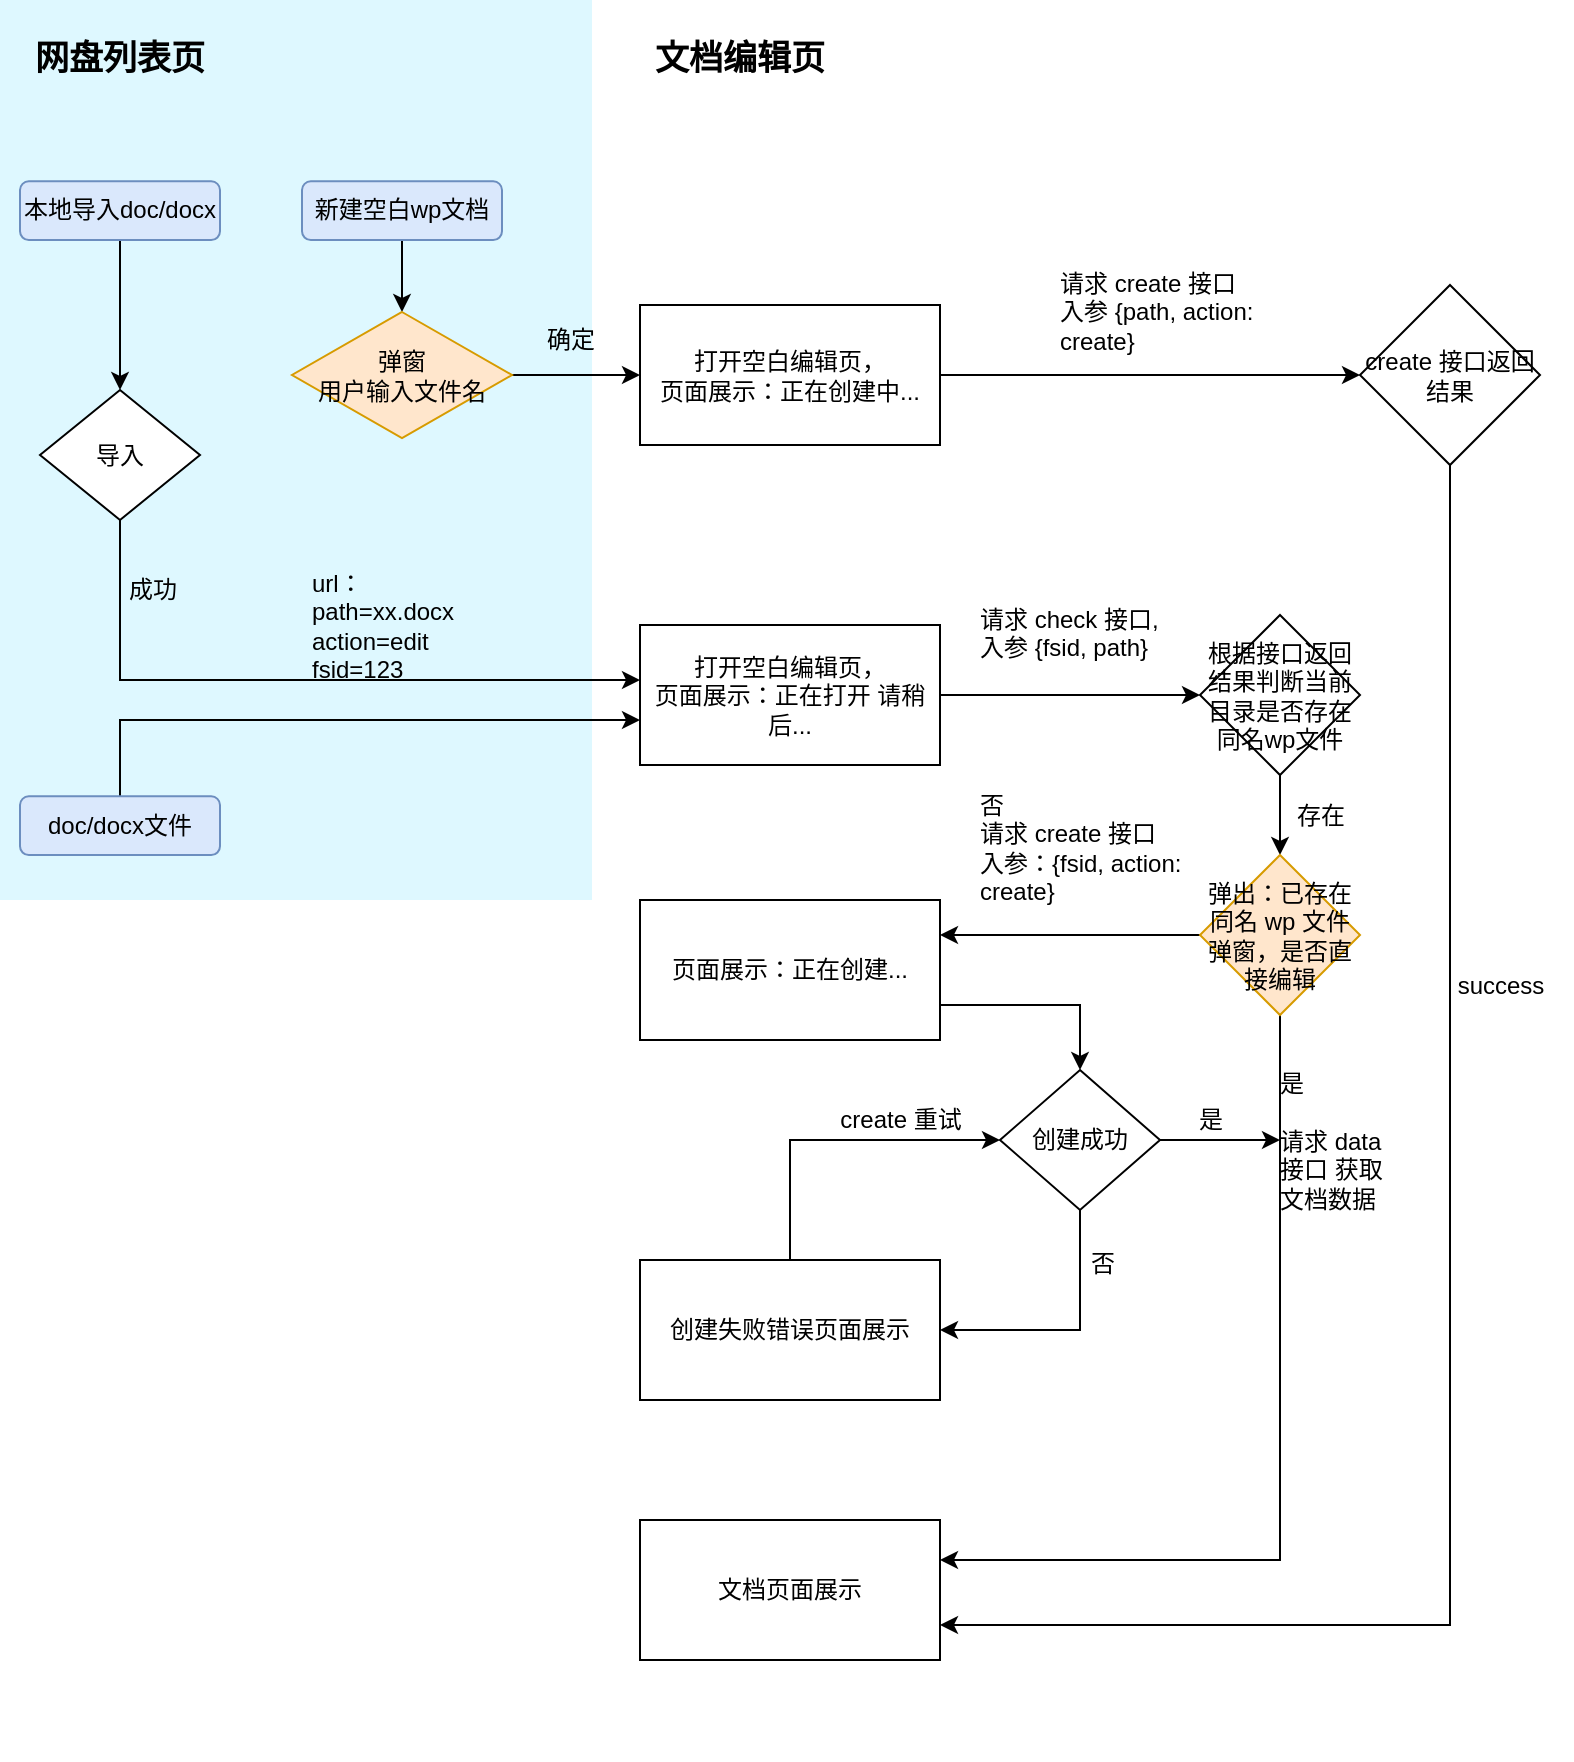 <mxfile version="13.1.12" type="github"><diagram id="Zyiit8WRXVwheUQ-SJ99" name="Page-1"><mxGraphModel dx="1351" dy="727" grid="1" gridSize="10" guides="1" tooltips="1" connect="1" arrows="1" fold="1" page="1" pageScale="1" pageWidth="827" pageHeight="1169" math="0" shadow="0"><root><mxCell id="0"/><mxCell id="1" parent="0"/><mxCell id="uxCuHHejZAC-gQjQRYmj-121" value="" style="rounded=0;whiteSpace=wrap;html=1;fontSize=12;dashed=1;strokeColor=none;" vertex="1" parent="1"><mxGeometry x="325" y="165" width="481" height="785" as="geometry"/></mxCell><mxCell id="uxCuHHejZAC-gQjQRYmj-120" value="" style="rounded=0;whiteSpace=wrap;html=1;fillColor=#DEF8FF;fontSize=12;dashed=1;strokeColor=none;" vertex="1" parent="1"><mxGeometry x="20" y="70" width="296" height="450" as="geometry"/></mxCell><mxCell id="uxCuHHejZAC-gQjQRYmj-5" style="edgeStyle=orthogonalEdgeStyle;rounded=0;orthogonalLoop=1;jettySize=auto;html=1;exitX=0.5;exitY=1;exitDx=0;exitDy=0;entryX=0.5;entryY=0;entryDx=0;entryDy=0;" edge="1" parent="1" source="uxCuHHejZAC-gQjQRYmj-1" target="uxCuHHejZAC-gQjQRYmj-15"><mxGeometry relative="1" as="geometry"><mxPoint x="291" y="258.13" as="targetPoint"/><Array as="points"/></mxGeometry></mxCell><mxCell id="uxCuHHejZAC-gQjQRYmj-1" value="新建空白wp文档" style="rounded=1;whiteSpace=wrap;html=1;fillColor=#dae8fc;strokeColor=#6c8ebf;" vertex="1" parent="1"><mxGeometry x="171" y="160.63" width="100" height="29.37" as="geometry"/></mxCell><mxCell id="uxCuHHejZAC-gQjQRYmj-19" style="edgeStyle=orthogonalEdgeStyle;rounded=0;orthogonalLoop=1;jettySize=auto;html=1;exitX=1;exitY=0.5;exitDx=0;exitDy=0;" edge="1" parent="1" source="uxCuHHejZAC-gQjQRYmj-15"><mxGeometry relative="1" as="geometry"><mxPoint x="340" y="257.5" as="targetPoint"/></mxGeometry></mxCell><mxCell id="uxCuHHejZAC-gQjQRYmj-15" value="弹窗&lt;br&gt;用户输入文件名" style="rhombus;whiteSpace=wrap;html=1;fillColor=#ffe6cc;strokeColor=#d79b00;" vertex="1" parent="1"><mxGeometry x="166" y="226" width="110" height="63" as="geometry"/></mxCell><mxCell id="uxCuHHejZAC-gQjQRYmj-20" value="确定" style="text;html=1;align=center;verticalAlign=middle;resizable=0;points=[];autosize=1;" vertex="1" parent="1"><mxGeometry x="285" y="230" width="40" height="20" as="geometry"/></mxCell><mxCell id="uxCuHHejZAC-gQjQRYmj-26" value="" style="edgeStyle=orthogonalEdgeStyle;rounded=0;orthogonalLoop=1;jettySize=auto;html=1;entryX=0;entryY=0.5;entryDx=0;entryDy=0;" edge="1" parent="1" source="uxCuHHejZAC-gQjQRYmj-22" target="uxCuHHejZAC-gQjQRYmj-25"><mxGeometry relative="1" as="geometry"><Array as="points"/></mxGeometry></mxCell><mxCell id="uxCuHHejZAC-gQjQRYmj-22" value="&lt;span&gt;打开空白编辑页，&lt;br&gt;&lt;/span&gt;页面展示：正在创建中..." style="rounded=0;whiteSpace=wrap;html=1;" vertex="1" parent="1"><mxGeometry x="340" y="222.5" width="150" height="70" as="geometry"/></mxCell><mxCell id="uxCuHHejZAC-gQjQRYmj-88" value="" style="edgeStyle=orthogonalEdgeStyle;rounded=0;orthogonalLoop=1;jettySize=auto;html=1;fontSize=12;exitX=1;exitY=0.75;exitDx=0;exitDy=0;" edge="1" parent="1" source="uxCuHHejZAC-gQjQRYmj-51" target="uxCuHHejZAC-gQjQRYmj-87"><mxGeometry relative="1" as="geometry"><Array as="points"><mxPoint x="560" y="573"/></Array></mxGeometry></mxCell><mxCell id="uxCuHHejZAC-gQjQRYmj-51" value="页面展示：正在创建..." style="rounded=0;whiteSpace=wrap;html=1;" vertex="1" parent="1"><mxGeometry x="340" y="520" width="150" height="70" as="geometry"/></mxCell><mxCell id="uxCuHHejZAC-gQjQRYmj-36" value="" style="edgeStyle=orthogonalEdgeStyle;rounded=0;orthogonalLoop=1;jettySize=auto;html=1;entryX=1;entryY=0.75;entryDx=0;entryDy=0;exitX=0.5;exitY=1;exitDx=0;exitDy=0;" edge="1" parent="1" source="uxCuHHejZAC-gQjQRYmj-25" target="uxCuHHejZAC-gQjQRYmj-78"><mxGeometry relative="1" as="geometry"><mxPoint x="735" y="302.5" as="sourcePoint"/><mxPoint x="700" y="922.5" as="targetPoint"/><Array as="points"><mxPoint x="745" y="883"/></Array></mxGeometry></mxCell><mxCell id="uxCuHHejZAC-gQjQRYmj-25" value="create 接口返回结果" style="rhombus;whiteSpace=wrap;html=1;" vertex="1" parent="1"><mxGeometry x="700" y="212.5" width="90" height="90" as="geometry"/></mxCell><mxCell id="uxCuHHejZAC-gQjQRYmj-27" style="edgeStyle=orthogonalEdgeStyle;rounded=0;orthogonalLoop=1;jettySize=auto;html=1;exitX=0.5;exitY=1;exitDx=0;exitDy=0;" edge="1" parent="1" source="uxCuHHejZAC-gQjQRYmj-25" target="uxCuHHejZAC-gQjQRYmj-25"><mxGeometry relative="1" as="geometry"/></mxCell><mxCell id="uxCuHHejZAC-gQjQRYmj-31" value="success" style="text;html=1;align=center;verticalAlign=middle;resizable=0;points=[];autosize=1;" vertex="1" parent="1"><mxGeometry x="740" y="552.5" width="60" height="20" as="geometry"/></mxCell><mxCell id="uxCuHHejZAC-gQjQRYmj-72" value="" style="edgeStyle=orthogonalEdgeStyle;rounded=0;orthogonalLoop=1;jettySize=auto;html=1;fontSize=12;exitX=0.5;exitY=0;exitDx=0;exitDy=0;" edge="1" parent="1" source="uxCuHHejZAC-gQjQRYmj-118" target="uxCuHHejZAC-gQjQRYmj-55"><mxGeometry relative="1" as="geometry"><mxPoint x="85" y="452.5" as="sourcePoint"/><Array as="points"><mxPoint x="80" y="430"/></Array></mxGeometry></mxCell><mxCell id="uxCuHHejZAC-gQjQRYmj-74" value="" style="edgeStyle=orthogonalEdgeStyle;rounded=0;orthogonalLoop=1;jettySize=auto;html=1;fontSize=12;" edge="1" parent="1" source="uxCuHHejZAC-gQjQRYmj-44" target="uxCuHHejZAC-gQjQRYmj-73"><mxGeometry relative="1" as="geometry"/></mxCell><mxCell id="uxCuHHejZAC-gQjQRYmj-44" value="根据接口返回结果判断当前目录是否存在同名wp文件" style="rhombus;whiteSpace=wrap;html=1;" vertex="1" parent="1"><mxGeometry x="620" y="377.5" width="80" height="80" as="geometry"/></mxCell><mxCell id="uxCuHHejZAC-gQjQRYmj-49" value="请求 create 接口&#10;入参 {path, action: create}&#10;" style="text;strokeColor=none;fillColor=none;spacing=0;spacingTop=0;overflow=hidden;rounded=0;dashed=1;fontSize=12;verticalAlign=top;horizontal=1;whiteSpace=wrap;" vertex="1" parent="1"><mxGeometry x="550" y="200" width="100" height="50" as="geometry"/></mxCell><mxCell id="uxCuHHejZAC-gQjQRYmj-53" value="url：&#10;path=xx.docx&#10;action=edit&#10;fsid=123&#10;&#10;&#10;" style="text;strokeColor=none;fillColor=none;spacing=0;spacingTop=0;overflow=hidden;rounded=0;dashed=1;fontSize=12;verticalAlign=top;horizontal=1;whiteSpace=wrap;" vertex="1" parent="1"><mxGeometry x="176" y="350" width="90" height="60" as="geometry"/></mxCell><mxCell id="uxCuHHejZAC-gQjQRYmj-71" style="edgeStyle=orthogonalEdgeStyle;rounded=0;orthogonalLoop=1;jettySize=auto;html=1;entryX=0;entryY=0.5;entryDx=0;entryDy=0;fontSize=12;" edge="1" parent="1" source="uxCuHHejZAC-gQjQRYmj-55" target="uxCuHHejZAC-gQjQRYmj-44"><mxGeometry relative="1" as="geometry"/></mxCell><mxCell id="uxCuHHejZAC-gQjQRYmj-55" value="&lt;span&gt;打开空白编辑页，&lt;br&gt;&lt;/span&gt;页面展示：正在打开 请稍后..." style="rounded=0;whiteSpace=wrap;html=1;" vertex="1" parent="1"><mxGeometry x="340" y="382.5" width="150" height="70" as="geometry"/></mxCell><mxCell id="uxCuHHejZAC-gQjQRYmj-56" value="请求 check 接口, &#10;入参 {fsid, path}&#10;" style="text;strokeColor=none;fillColor=none;spacing=0;spacingTop=0;overflow=hidden;rounded=0;dashed=1;fontSize=12;verticalAlign=top;horizontal=1;whiteSpace=wrap;" vertex="1" parent="1"><mxGeometry x="510" y="367.5" width="100" height="50" as="geometry"/></mxCell><mxCell id="uxCuHHejZAC-gQjQRYmj-80" value="" style="edgeStyle=orthogonalEdgeStyle;rounded=0;orthogonalLoop=1;jettySize=auto;html=1;fontSize=12;" edge="1" parent="1" source="uxCuHHejZAC-gQjQRYmj-73" target="uxCuHHejZAC-gQjQRYmj-78"><mxGeometry relative="1" as="geometry"><mxPoint x="496" y="850" as="targetPoint"/><Array as="points"><mxPoint x="660" y="850"/></Array></mxGeometry></mxCell><mxCell id="uxCuHHejZAC-gQjQRYmj-83" style="edgeStyle=orthogonalEdgeStyle;rounded=0;orthogonalLoop=1;jettySize=auto;html=1;fontSize=12;entryX=1;entryY=0.25;entryDx=0;entryDy=0;" edge="1" parent="1" source="uxCuHHejZAC-gQjQRYmj-73" target="uxCuHHejZAC-gQjQRYmj-51"><mxGeometry relative="1" as="geometry"><mxPoint x="492" y="537" as="targetPoint"/></mxGeometry></mxCell><mxCell id="uxCuHHejZAC-gQjQRYmj-73" value="&lt;span&gt;弹出：已存在同名 wp 文件弹窗，是否直接编辑&lt;/span&gt;" style="rhombus;whiteSpace=wrap;html=1;fillColor=#ffe6cc;fontSize=12;strokeColor=#d79b00;" vertex="1" parent="1"><mxGeometry x="620" y="497.5" width="80" height="80" as="geometry"/></mxCell><mxCell id="uxCuHHejZAC-gQjQRYmj-77" value="存在" style="text;html=1;align=center;verticalAlign=middle;resizable=0;points=[];autosize=1;fontSize=12;" vertex="1" parent="1"><mxGeometry x="660" y="467.5" width="40" height="20" as="geometry"/></mxCell><mxCell id="uxCuHHejZAC-gQjQRYmj-78" value="文档页面展示" style="rounded=0;whiteSpace=wrap;html=1;fillColor=#ffffff;fontSize=12;" vertex="1" parent="1"><mxGeometry x="340" y="830" width="150" height="70" as="geometry"/></mxCell><mxCell id="uxCuHHejZAC-gQjQRYmj-79" value="是&#10;&#10;请求 data 接口 获取 文档数据" style="text;strokeColor=none;fillColor=none;spacing=0;spacingTop=0;overflow=hidden;rounded=0;dashed=1;fontSize=12;verticalAlign=top;horizontal=1;whiteSpace=wrap;" vertex="1" parent="1"><mxGeometry x="660" y="600" width="50" height="80" as="geometry"/></mxCell><mxCell id="uxCuHHejZAC-gQjQRYmj-85" value="否&#10;请求 create 接口 &#10;入参：{fsid, action: create}" style="text;strokeColor=none;fillColor=none;spacing=0;spacingTop=0;overflow=hidden;rounded=0;dashed=1;fontSize=12;verticalAlign=top;horizontal=1;whiteSpace=wrap;" vertex="1" parent="1"><mxGeometry x="510" y="460.5" width="100" height="70" as="geometry"/></mxCell><mxCell id="uxCuHHejZAC-gQjQRYmj-105" value="" style="edgeStyle=orthogonalEdgeStyle;rounded=0;orthogonalLoop=1;jettySize=auto;html=1;fontSize=12;" edge="1" parent="1" source="uxCuHHejZAC-gQjQRYmj-87" target="uxCuHHejZAC-gQjQRYmj-79"><mxGeometry relative="1" as="geometry"/></mxCell><mxCell id="uxCuHHejZAC-gQjQRYmj-109" style="edgeStyle=orthogonalEdgeStyle;rounded=0;orthogonalLoop=1;jettySize=auto;html=1;entryX=1;entryY=0.5;entryDx=0;entryDy=0;fontSize=12;exitX=0.5;exitY=1;exitDx=0;exitDy=0;" edge="1" parent="1" source="uxCuHHejZAC-gQjQRYmj-87" target="uxCuHHejZAC-gQjQRYmj-93"><mxGeometry relative="1" as="geometry"><mxPoint x="566" y="680" as="sourcePoint"/><Array as="points"><mxPoint x="560" y="735"/></Array></mxGeometry></mxCell><mxCell id="uxCuHHejZAC-gQjQRYmj-87" value="创建成功" style="rhombus;whiteSpace=wrap;html=1;fillColor=#ffffff;fontSize=12;" vertex="1" parent="1"><mxGeometry x="520" y="605" width="80" height="70" as="geometry"/></mxCell><mxCell id="uxCuHHejZAC-gQjQRYmj-110" style="edgeStyle=orthogonalEdgeStyle;rounded=0;orthogonalLoop=1;jettySize=auto;html=1;exitX=0.5;exitY=0;exitDx=0;exitDy=0;entryX=0;entryY=0.5;entryDx=0;entryDy=0;fontSize=12;" edge="1" parent="1" source="uxCuHHejZAC-gQjQRYmj-93" target="uxCuHHejZAC-gQjQRYmj-87"><mxGeometry relative="1" as="geometry"/></mxCell><mxCell id="uxCuHHejZAC-gQjQRYmj-93" value="创建失败错误页面展示" style="rounded=0;whiteSpace=wrap;html=1;fillColor=#ffffff;fontSize=12;" vertex="1" parent="1"><mxGeometry x="340" y="700" width="150" height="70" as="geometry"/></mxCell><mxCell id="uxCuHHejZAC-gQjQRYmj-95" value="否" style="text;html=1;align=center;verticalAlign=middle;resizable=0;points=[];autosize=1;fontSize=12;" vertex="1" parent="1"><mxGeometry x="556" y="692" width="30" height="20" as="geometry"/></mxCell><mxCell id="uxCuHHejZAC-gQjQRYmj-98" value="create 重试" style="text;html=1;align=center;verticalAlign=middle;resizable=0;points=[];autosize=1;fontSize=12;" vertex="1" parent="1"><mxGeometry x="430" y="619.5" width="80" height="20" as="geometry"/></mxCell><mxCell id="uxCuHHejZAC-gQjQRYmj-114" value="" style="edgeStyle=orthogonalEdgeStyle;rounded=0;orthogonalLoop=1;jettySize=auto;html=1;fontSize=12;" edge="1" parent="1" source="uxCuHHejZAC-gQjQRYmj-103" target="uxCuHHejZAC-gQjQRYmj-113"><mxGeometry relative="1" as="geometry"/></mxCell><mxCell id="uxCuHHejZAC-gQjQRYmj-103" value="本地导入doc/docx" style="rounded=1;whiteSpace=wrap;html=1;fillColor=#dae8fc;fontSize=12;strokeColor=#6c8ebf;" vertex="1" parent="1"><mxGeometry x="30" y="160.63" width="100" height="29.37" as="geometry"/></mxCell><mxCell id="uxCuHHejZAC-gQjQRYmj-106" value="是" style="text;html=1;align=center;verticalAlign=middle;resizable=0;points=[];autosize=1;fontSize=12;" vertex="1" parent="1"><mxGeometry x="610" y="619.5" width="30" height="20" as="geometry"/></mxCell><mxCell id="uxCuHHejZAC-gQjQRYmj-115" style="edgeStyle=orthogonalEdgeStyle;rounded=0;orthogonalLoop=1;jettySize=auto;html=1;fontSize=12;" edge="1" parent="1" source="uxCuHHejZAC-gQjQRYmj-113"><mxGeometry relative="1" as="geometry"><mxPoint x="340" y="410" as="targetPoint"/><Array as="points"><mxPoint x="80" y="410"/><mxPoint x="340" y="410"/></Array></mxGeometry></mxCell><mxCell id="uxCuHHejZAC-gQjQRYmj-113" value="导入" style="rhombus;whiteSpace=wrap;html=1;fillColor=#ffffff;fontSize=12;" vertex="1" parent="1"><mxGeometry x="40" y="265" width="80" height="65" as="geometry"/></mxCell><mxCell id="uxCuHHejZAC-gQjQRYmj-118" value="doc/docx文件" style="rounded=1;whiteSpace=wrap;html=1;fillColor=#dae8fc;fontSize=12;strokeColor=#6c8ebf;" vertex="1" parent="1"><mxGeometry x="30" y="468.13" width="100" height="29.37" as="geometry"/></mxCell><mxCell id="uxCuHHejZAC-gQjQRYmj-119" value="成功" style="text;html=1;align=center;verticalAlign=middle;resizable=0;points=[];autosize=1;fontSize=12;" vertex="1" parent="1"><mxGeometry x="76" y="355" width="40" height="20" as="geometry"/></mxCell><mxCell id="uxCuHHejZAC-gQjQRYmj-122" value="网盘列表页" style="text;html=1;strokeColor=none;fillColor=none;align=center;verticalAlign=middle;whiteSpace=wrap;rounded=0;dashed=1;fontSize=17;fontStyle=1" vertex="1" parent="1"><mxGeometry x="30" y="90" width="100" height="20" as="geometry"/></mxCell><mxCell id="uxCuHHejZAC-gQjQRYmj-123" value="文档编辑页" style="text;html=1;strokeColor=none;fillColor=none;align=center;verticalAlign=middle;whiteSpace=wrap;rounded=0;dashed=1;fontSize=17;fontStyle=1" vertex="1" parent="1"><mxGeometry x="340" y="90" width="100" height="20" as="geometry"/></mxCell></root></mxGraphModel></diagram></mxfile>